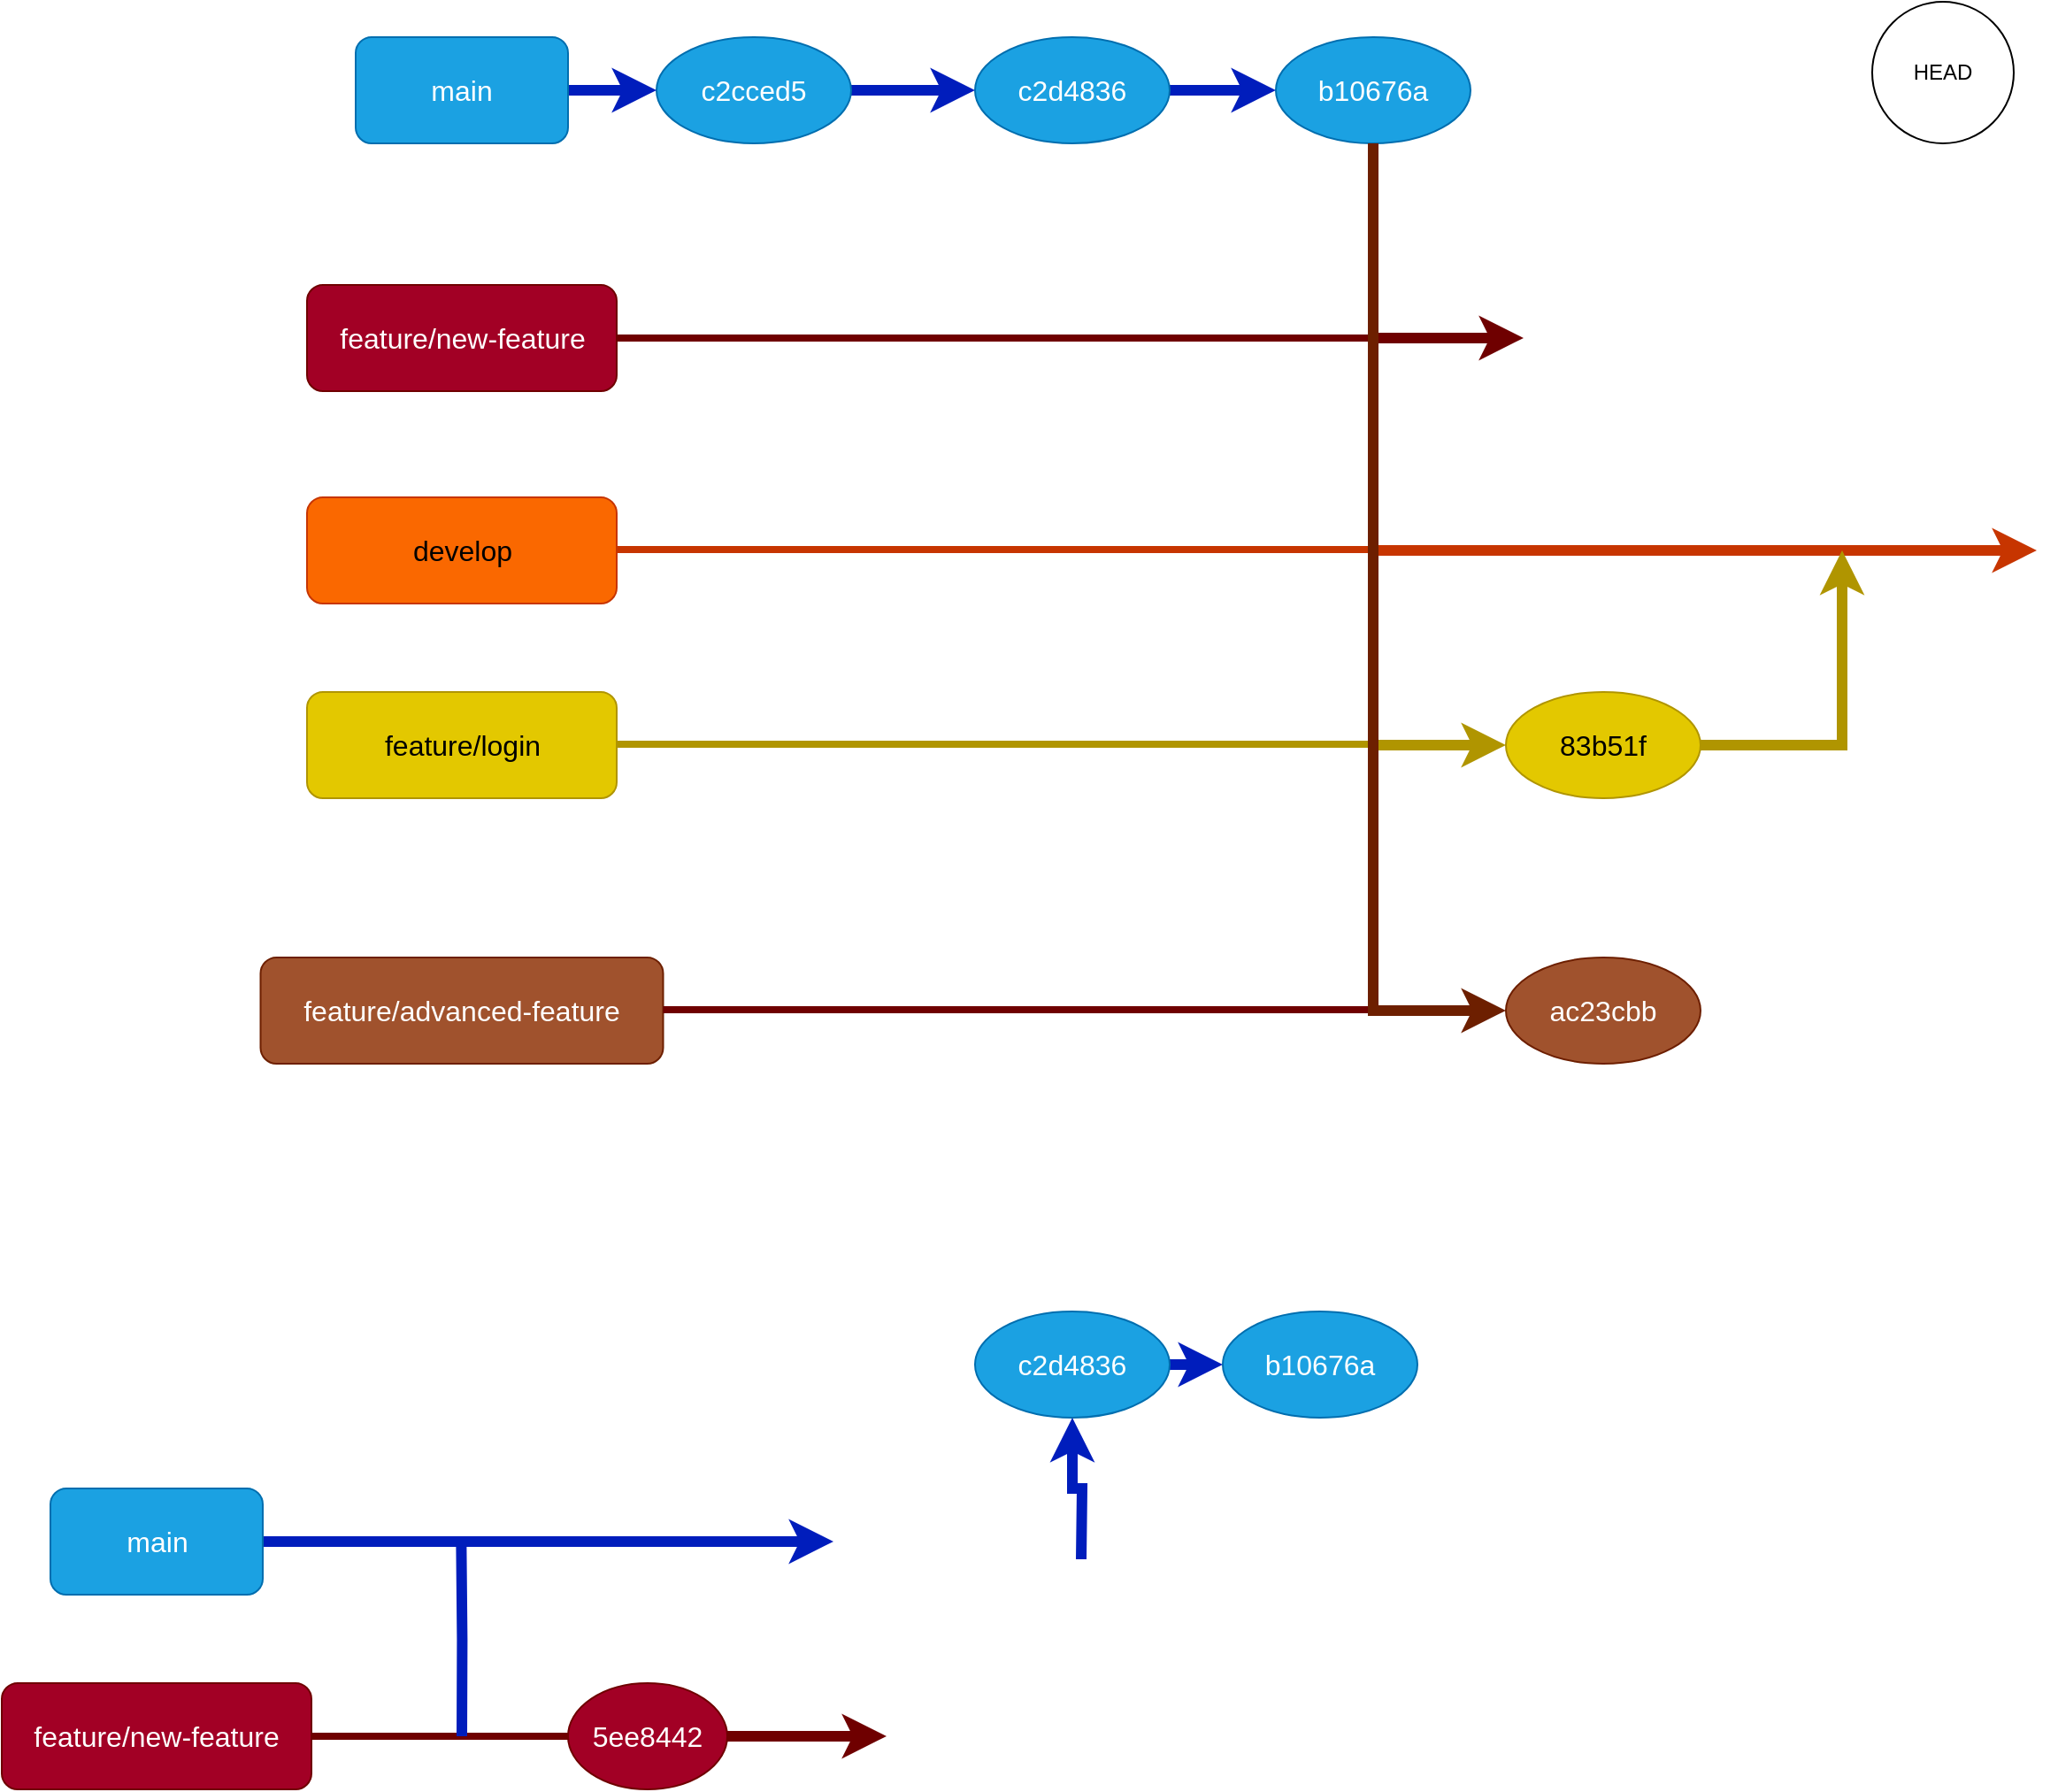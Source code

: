 <mxfile version="26.2.9">
  <diagram name="Página-1" id="-fTNh5bkI5mxnAWw3XPK">
    <mxGraphModel dx="1774" dy="555" grid="1" gridSize="10" guides="1" tooltips="1" connect="1" arrows="1" fold="1" page="1" pageScale="1" pageWidth="827" pageHeight="1169" math="0" shadow="0">
      <root>
        <mxCell id="0" />
        <mxCell id="1" parent="0" />
        <mxCell id="hm853-FEQbTMQeb2Ng3D-22" value="" style="endArrow=classic;html=1;rounded=0;strokeWidth=6;fillColor=#e3c800;strokeColor=#B09500;" parent="1" source="hm853-FEQbTMQeb2Ng3D-3" target="hm853-FEQbTMQeb2Ng3D-24" edge="1">
          <mxGeometry width="50" height="50" relative="1" as="geometry">
            <mxPoint x="545" y="400" as="sourcePoint" />
            <mxPoint x="620" y="510" as="targetPoint" />
            <Array as="points">
              <mxPoint x="545" y="510" />
            </Array>
          </mxGeometry>
        </mxCell>
        <mxCell id="hm853-FEQbTMQeb2Ng3D-6" style="edgeStyle=orthogonalEdgeStyle;rounded=0;orthogonalLoop=1;jettySize=auto;html=1;strokeWidth=6;fillColor=#0050ef;strokeColor=#001DBC;" parent="1" source="hm853-FEQbTMQeb2Ng3D-1" target="hm853-FEQbTMQeb2Ng3D-2" edge="1">
          <mxGeometry relative="1" as="geometry" />
        </mxCell>
        <mxCell id="hm853-FEQbTMQeb2Ng3D-1" value="c2cced5" style="ellipse;whiteSpace=wrap;html=1;fontSize=16;fillColor=#1ba1e2;fontColor=#ffffff;strokeColor=#006EAF;" parent="1" vertex="1">
          <mxGeometry x="140" y="110" width="110" height="60" as="geometry" />
        </mxCell>
        <mxCell id="hm853-FEQbTMQeb2Ng3D-7" style="edgeStyle=orthogonalEdgeStyle;rounded=0;orthogonalLoop=1;jettySize=auto;html=1;strokeWidth=6;fillColor=#0050ef;strokeColor=#001DBC;" parent="1" source="hm853-FEQbTMQeb2Ng3D-2" target="hm853-FEQbTMQeb2Ng3D-3" edge="1">
          <mxGeometry relative="1" as="geometry" />
        </mxCell>
        <mxCell id="hm853-FEQbTMQeb2Ng3D-2" value="c2d4836" style="ellipse;whiteSpace=wrap;html=1;fontSize=16;fillColor=#1ba1e2;fontColor=#ffffff;strokeColor=#006EAF;" parent="1" vertex="1">
          <mxGeometry x="320" y="110" width="110" height="60" as="geometry" />
        </mxCell>
        <mxCell id="hm853-FEQbTMQeb2Ng3D-3" value="b10676a" style="ellipse;whiteSpace=wrap;html=1;fontSize=16;fillColor=#1ba1e2;fontColor=#ffffff;strokeColor=#006EAF;" parent="1" vertex="1">
          <mxGeometry x="490" y="110" width="110" height="60" as="geometry" />
        </mxCell>
        <mxCell id="hm853-FEQbTMQeb2Ng3D-5" style="edgeStyle=orthogonalEdgeStyle;rounded=0;orthogonalLoop=1;jettySize=auto;html=1;strokeWidth=6;fillColor=#0050ef;strokeColor=#001DBC;" parent="1" source="hm853-FEQbTMQeb2Ng3D-4" target="hm853-FEQbTMQeb2Ng3D-1" edge="1">
          <mxGeometry relative="1" as="geometry" />
        </mxCell>
        <mxCell id="hm853-FEQbTMQeb2Ng3D-4" value="main" style="rounded=1;whiteSpace=wrap;html=1;fontSize=16;fillColor=#1ba1e2;fontColor=#ffffff;strokeColor=#006EAF;" parent="1" vertex="1">
          <mxGeometry x="-30" y="110" width="120" height="60" as="geometry" />
        </mxCell>
        <mxCell id="hm853-FEQbTMQeb2Ng3D-8" value="feature/new-feature" style="rounded=1;whiteSpace=wrap;html=1;fontSize=16;fillColor=#a20025;fontColor=#ffffff;strokeColor=#6F0000;" parent="1" vertex="1">
          <mxGeometry x="-57.5" y="250" width="175" height="60" as="geometry" />
        </mxCell>
        <mxCell id="hm853-FEQbTMQeb2Ng3D-9" value="HEAD" style="ellipse;whiteSpace=wrap;html=1;aspect=fixed;" parent="1" vertex="1">
          <mxGeometry x="827" y="90" width="80" height="80" as="geometry" />
        </mxCell>
        <mxCell id="hm853-FEQbTMQeb2Ng3D-15" value="develop" style="rounded=1;whiteSpace=wrap;html=1;fontSize=16;fillColor=#fa6800;fontColor=#000000;strokeColor=#C73500;" parent="1" vertex="1">
          <mxGeometry x="-57.5" y="370" width="175" height="60" as="geometry" />
        </mxCell>
        <mxCell id="hm853-FEQbTMQeb2Ng3D-16" value="" style="endArrow=classic;html=1;rounded=0;strokeWidth=6;fillColor=#fa6800;strokeColor=#C73500;" parent="1" source="hm853-FEQbTMQeb2Ng3D-3" edge="1">
          <mxGeometry width="50" height="50" relative="1" as="geometry">
            <mxPoint x="710" y="230" as="sourcePoint" />
            <mxPoint x="920" y="400" as="targetPoint" />
            <Array as="points">
              <mxPoint x="545" y="400" />
            </Array>
          </mxGeometry>
        </mxCell>
        <mxCell id="hm853-FEQbTMQeb2Ng3D-17" value="" style="endArrow=classic;html=1;rounded=0;strokeWidth=6;fillColor=#a20025;strokeColor=#6F0000;" parent="1" source="hm853-FEQbTMQeb2Ng3D-3" edge="1">
          <mxGeometry width="50" height="50" relative="1" as="geometry">
            <mxPoint x="660" y="230" as="sourcePoint" />
            <mxPoint x="630" y="280" as="targetPoint" />
            <Array as="points">
              <mxPoint x="545" y="280" />
            </Array>
          </mxGeometry>
        </mxCell>
        <mxCell id="hm853-FEQbTMQeb2Ng3D-19" style="edgeStyle=orthogonalEdgeStyle;rounded=0;orthogonalLoop=1;jettySize=auto;html=1;strokeWidth=4;fillColor=#a20025;strokeColor=#6F0000;endArrow=none;startFill=0;" parent="1" source="hm853-FEQbTMQeb2Ng3D-8" edge="1">
          <mxGeometry relative="1" as="geometry">
            <mxPoint x="150" y="249.5" as="sourcePoint" />
            <mxPoint x="550" y="280" as="targetPoint" />
          </mxGeometry>
        </mxCell>
        <mxCell id="hm853-FEQbTMQeb2Ng3D-20" style="edgeStyle=orthogonalEdgeStyle;rounded=0;orthogonalLoop=1;jettySize=auto;html=1;strokeWidth=4;fillColor=#fa6800;strokeColor=#C73500;endArrow=none;startFill=0;" parent="1" source="hm853-FEQbTMQeb2Ng3D-15" edge="1">
          <mxGeometry relative="1" as="geometry">
            <mxPoint x="117.5" y="399.5" as="sourcePoint" />
            <mxPoint x="549.5" y="399.5" as="targetPoint" />
          </mxGeometry>
        </mxCell>
        <mxCell id="hm853-FEQbTMQeb2Ng3D-21" value="feature/login" style="rounded=1;whiteSpace=wrap;html=1;fontSize=16;fillColor=#e3c800;strokeColor=#B09500;fontColor=#000000;" parent="1" vertex="1">
          <mxGeometry x="-57.5" y="480" width="175" height="60" as="geometry" />
        </mxCell>
        <mxCell id="hm853-FEQbTMQeb2Ng3D-23" style="edgeStyle=orthogonalEdgeStyle;rounded=0;orthogonalLoop=1;jettySize=auto;html=1;strokeWidth=4;fillColor=#e3c800;strokeColor=#B09500;endArrow=none;startFill=0;" parent="1" source="hm853-FEQbTMQeb2Ng3D-21" edge="1">
          <mxGeometry relative="1" as="geometry">
            <mxPoint x="117.5" y="509.5" as="sourcePoint" />
            <mxPoint x="549.5" y="509.5" as="targetPoint" />
          </mxGeometry>
        </mxCell>
        <mxCell id="hm853-FEQbTMQeb2Ng3D-24" value="83b51f" style="ellipse;whiteSpace=wrap;html=1;fontSize=16;fillColor=#e3c800;fontColor=#000000;strokeColor=#B09500;" parent="1" vertex="1">
          <mxGeometry x="620" y="480" width="110" height="60" as="geometry" />
        </mxCell>
        <mxCell id="hm853-FEQbTMQeb2Ng3D-25" value="" style="endArrow=classic;html=1;rounded=0;strokeWidth=6;fillColor=#e3c800;strokeColor=#B09500;" parent="1" source="hm853-FEQbTMQeb2Ng3D-24" edge="1">
          <mxGeometry width="50" height="50" relative="1" as="geometry">
            <mxPoint x="880" y="150" as="sourcePoint" />
            <mxPoint x="810" y="400" as="targetPoint" />
            <Array as="points">
              <mxPoint x="810" y="510" />
            </Array>
          </mxGeometry>
        </mxCell>
        <mxCell id="hm853-FEQbTMQeb2Ng3D-26" value="feature/advanced-feature" style="rounded=1;whiteSpace=wrap;html=1;fontSize=16;fillColor=#a0522d;strokeColor=#6D1F00;fontColor=#ffffff;" parent="1" vertex="1">
          <mxGeometry x="-83.75" y="630" width="227.5" height="60" as="geometry" />
        </mxCell>
        <mxCell id="hm853-FEQbTMQeb2Ng3D-27" value="" style="endArrow=classic;html=1;rounded=0;strokeWidth=6;fillColor=#a0522d;strokeColor=#6D1F00;" parent="1" source="hm853-FEQbTMQeb2Ng3D-3" target="hm853-FEQbTMQeb2Ng3D-29" edge="1">
          <mxGeometry width="50" height="50" relative="1" as="geometry">
            <mxPoint x="545" y="320" as="sourcePoint" />
            <mxPoint x="620" y="660" as="targetPoint" />
            <Array as="points">
              <mxPoint x="545" y="660" />
            </Array>
          </mxGeometry>
        </mxCell>
        <mxCell id="hm853-FEQbTMQeb2Ng3D-28" style="edgeStyle=orthogonalEdgeStyle;rounded=0;orthogonalLoop=1;jettySize=auto;html=1;strokeWidth=4;fillColor=#a20025;strokeColor=#6F0000;endArrow=none;startFill=0;" parent="1" source="hm853-FEQbTMQeb2Ng3D-26" edge="1">
          <mxGeometry relative="1" as="geometry">
            <mxPoint x="240" y="660" as="sourcePoint" />
            <mxPoint x="542" y="659.5" as="targetPoint" />
          </mxGeometry>
        </mxCell>
        <mxCell id="hm853-FEQbTMQeb2Ng3D-29" value="ac23cbb" style="ellipse;whiteSpace=wrap;html=1;fontSize=16;fillColor=#a0522d;fontColor=#ffffff;strokeColor=#6D1F00;" parent="1" vertex="1">
          <mxGeometry x="620" y="630" width="110" height="60" as="geometry" />
        </mxCell>
        <mxCell id="PH_OR1FBYrW5j2W2cE6Y-3" style="edgeStyle=orthogonalEdgeStyle;rounded=0;orthogonalLoop=1;jettySize=auto;html=1;strokeWidth=6;fillColor=#0050ef;strokeColor=#001DBC;" edge="1" parent="1" target="PH_OR1FBYrW5j2W2cE6Y-6">
          <mxGeometry relative="1" as="geometry">
            <mxPoint x="380" y="970" as="sourcePoint" />
          </mxGeometry>
        </mxCell>
        <mxCell id="PH_OR1FBYrW5j2W2cE6Y-4" value="5ee8442" style="ellipse;whiteSpace=wrap;html=1;fontSize=16;fillColor=#a20025;fontColor=#ffffff;strokeColor=#6F0000;" vertex="1" parent="1">
          <mxGeometry x="90" y="1040" width="90" height="60" as="geometry" />
        </mxCell>
        <mxCell id="PH_OR1FBYrW5j2W2cE6Y-5" style="edgeStyle=orthogonalEdgeStyle;rounded=0;orthogonalLoop=1;jettySize=auto;html=1;strokeWidth=6;fillColor=#0050ef;strokeColor=#001DBC;" edge="1" parent="1" source="PH_OR1FBYrW5j2W2cE6Y-6" target="PH_OR1FBYrW5j2W2cE6Y-7">
          <mxGeometry relative="1" as="geometry" />
        </mxCell>
        <mxCell id="PH_OR1FBYrW5j2W2cE6Y-6" value="c2d4836" style="ellipse;whiteSpace=wrap;html=1;fontSize=16;fillColor=#1ba1e2;fontColor=#ffffff;strokeColor=#006EAF;" vertex="1" parent="1">
          <mxGeometry x="320" y="830" width="110" height="60" as="geometry" />
        </mxCell>
        <mxCell id="PH_OR1FBYrW5j2W2cE6Y-7" value="b10676a" style="ellipse;whiteSpace=wrap;html=1;fontSize=16;fillColor=#1ba1e2;fontColor=#ffffff;strokeColor=#006EAF;" vertex="1" parent="1">
          <mxGeometry x="460" y="830" width="110" height="60" as="geometry" />
        </mxCell>
        <mxCell id="PH_OR1FBYrW5j2W2cE6Y-8" style="edgeStyle=orthogonalEdgeStyle;rounded=0;orthogonalLoop=1;jettySize=auto;html=1;strokeWidth=6;fillColor=#0050ef;strokeColor=#001DBC;" edge="1" parent="1" source="PH_OR1FBYrW5j2W2cE6Y-9">
          <mxGeometry relative="1" as="geometry">
            <mxPoint x="240" y="960" as="targetPoint" />
          </mxGeometry>
        </mxCell>
        <mxCell id="PH_OR1FBYrW5j2W2cE6Y-9" value="main" style="rounded=1;whiteSpace=wrap;html=1;fontSize=16;fillColor=#1ba1e2;fontColor=#ffffff;strokeColor=#006EAF;" vertex="1" parent="1">
          <mxGeometry x="-202.5" y="930" width="120" height="60" as="geometry" />
        </mxCell>
        <mxCell id="PH_OR1FBYrW5j2W2cE6Y-10" value="feature/new-feature" style="rounded=1;whiteSpace=wrap;html=1;fontSize=16;fillColor=#a20025;fontColor=#ffffff;strokeColor=#6F0000;" vertex="1" parent="1">
          <mxGeometry x="-230" y="1040" width="175" height="60" as="geometry" />
        </mxCell>
        <mxCell id="PH_OR1FBYrW5j2W2cE6Y-11" value="" style="endArrow=classic;html=1;rounded=0;strokeWidth=6;fillColor=#a20025;strokeColor=#6F0000;" edge="1" parent="1" source="PH_OR1FBYrW5j2W2cE6Y-4">
          <mxGeometry width="50" height="50" relative="1" as="geometry">
            <mxPoint x="497.5" y="1020" as="sourcePoint" />
            <mxPoint x="270" y="1070" as="targetPoint" />
            <Array as="points" />
          </mxGeometry>
        </mxCell>
        <mxCell id="PH_OR1FBYrW5j2W2cE6Y-12" style="edgeStyle=orthogonalEdgeStyle;rounded=0;orthogonalLoop=1;jettySize=auto;html=1;strokeWidth=4;fillColor=#a20025;strokeColor=#6F0000;endArrow=none;startFill=0;" edge="1" parent="1" source="PH_OR1FBYrW5j2W2cE6Y-10" target="PH_OR1FBYrW5j2W2cE6Y-4">
          <mxGeometry relative="1" as="geometry">
            <mxPoint x="-12.5" y="1039.5" as="sourcePoint" />
            <mxPoint x="40" y="1100" as="targetPoint" />
          </mxGeometry>
        </mxCell>
        <mxCell id="PH_OR1FBYrW5j2W2cE6Y-14" style="edgeStyle=orthogonalEdgeStyle;rounded=0;orthogonalLoop=1;jettySize=auto;html=1;strokeWidth=6;fillColor=#0050ef;strokeColor=#001DBC;endArrow=none;startFill=0;" edge="1" parent="1">
          <mxGeometry relative="1" as="geometry">
            <mxPoint x="29.67" y="960" as="sourcePoint" />
            <mxPoint x="30" y="1070" as="targetPoint" />
          </mxGeometry>
        </mxCell>
      </root>
    </mxGraphModel>
  </diagram>
</mxfile>
